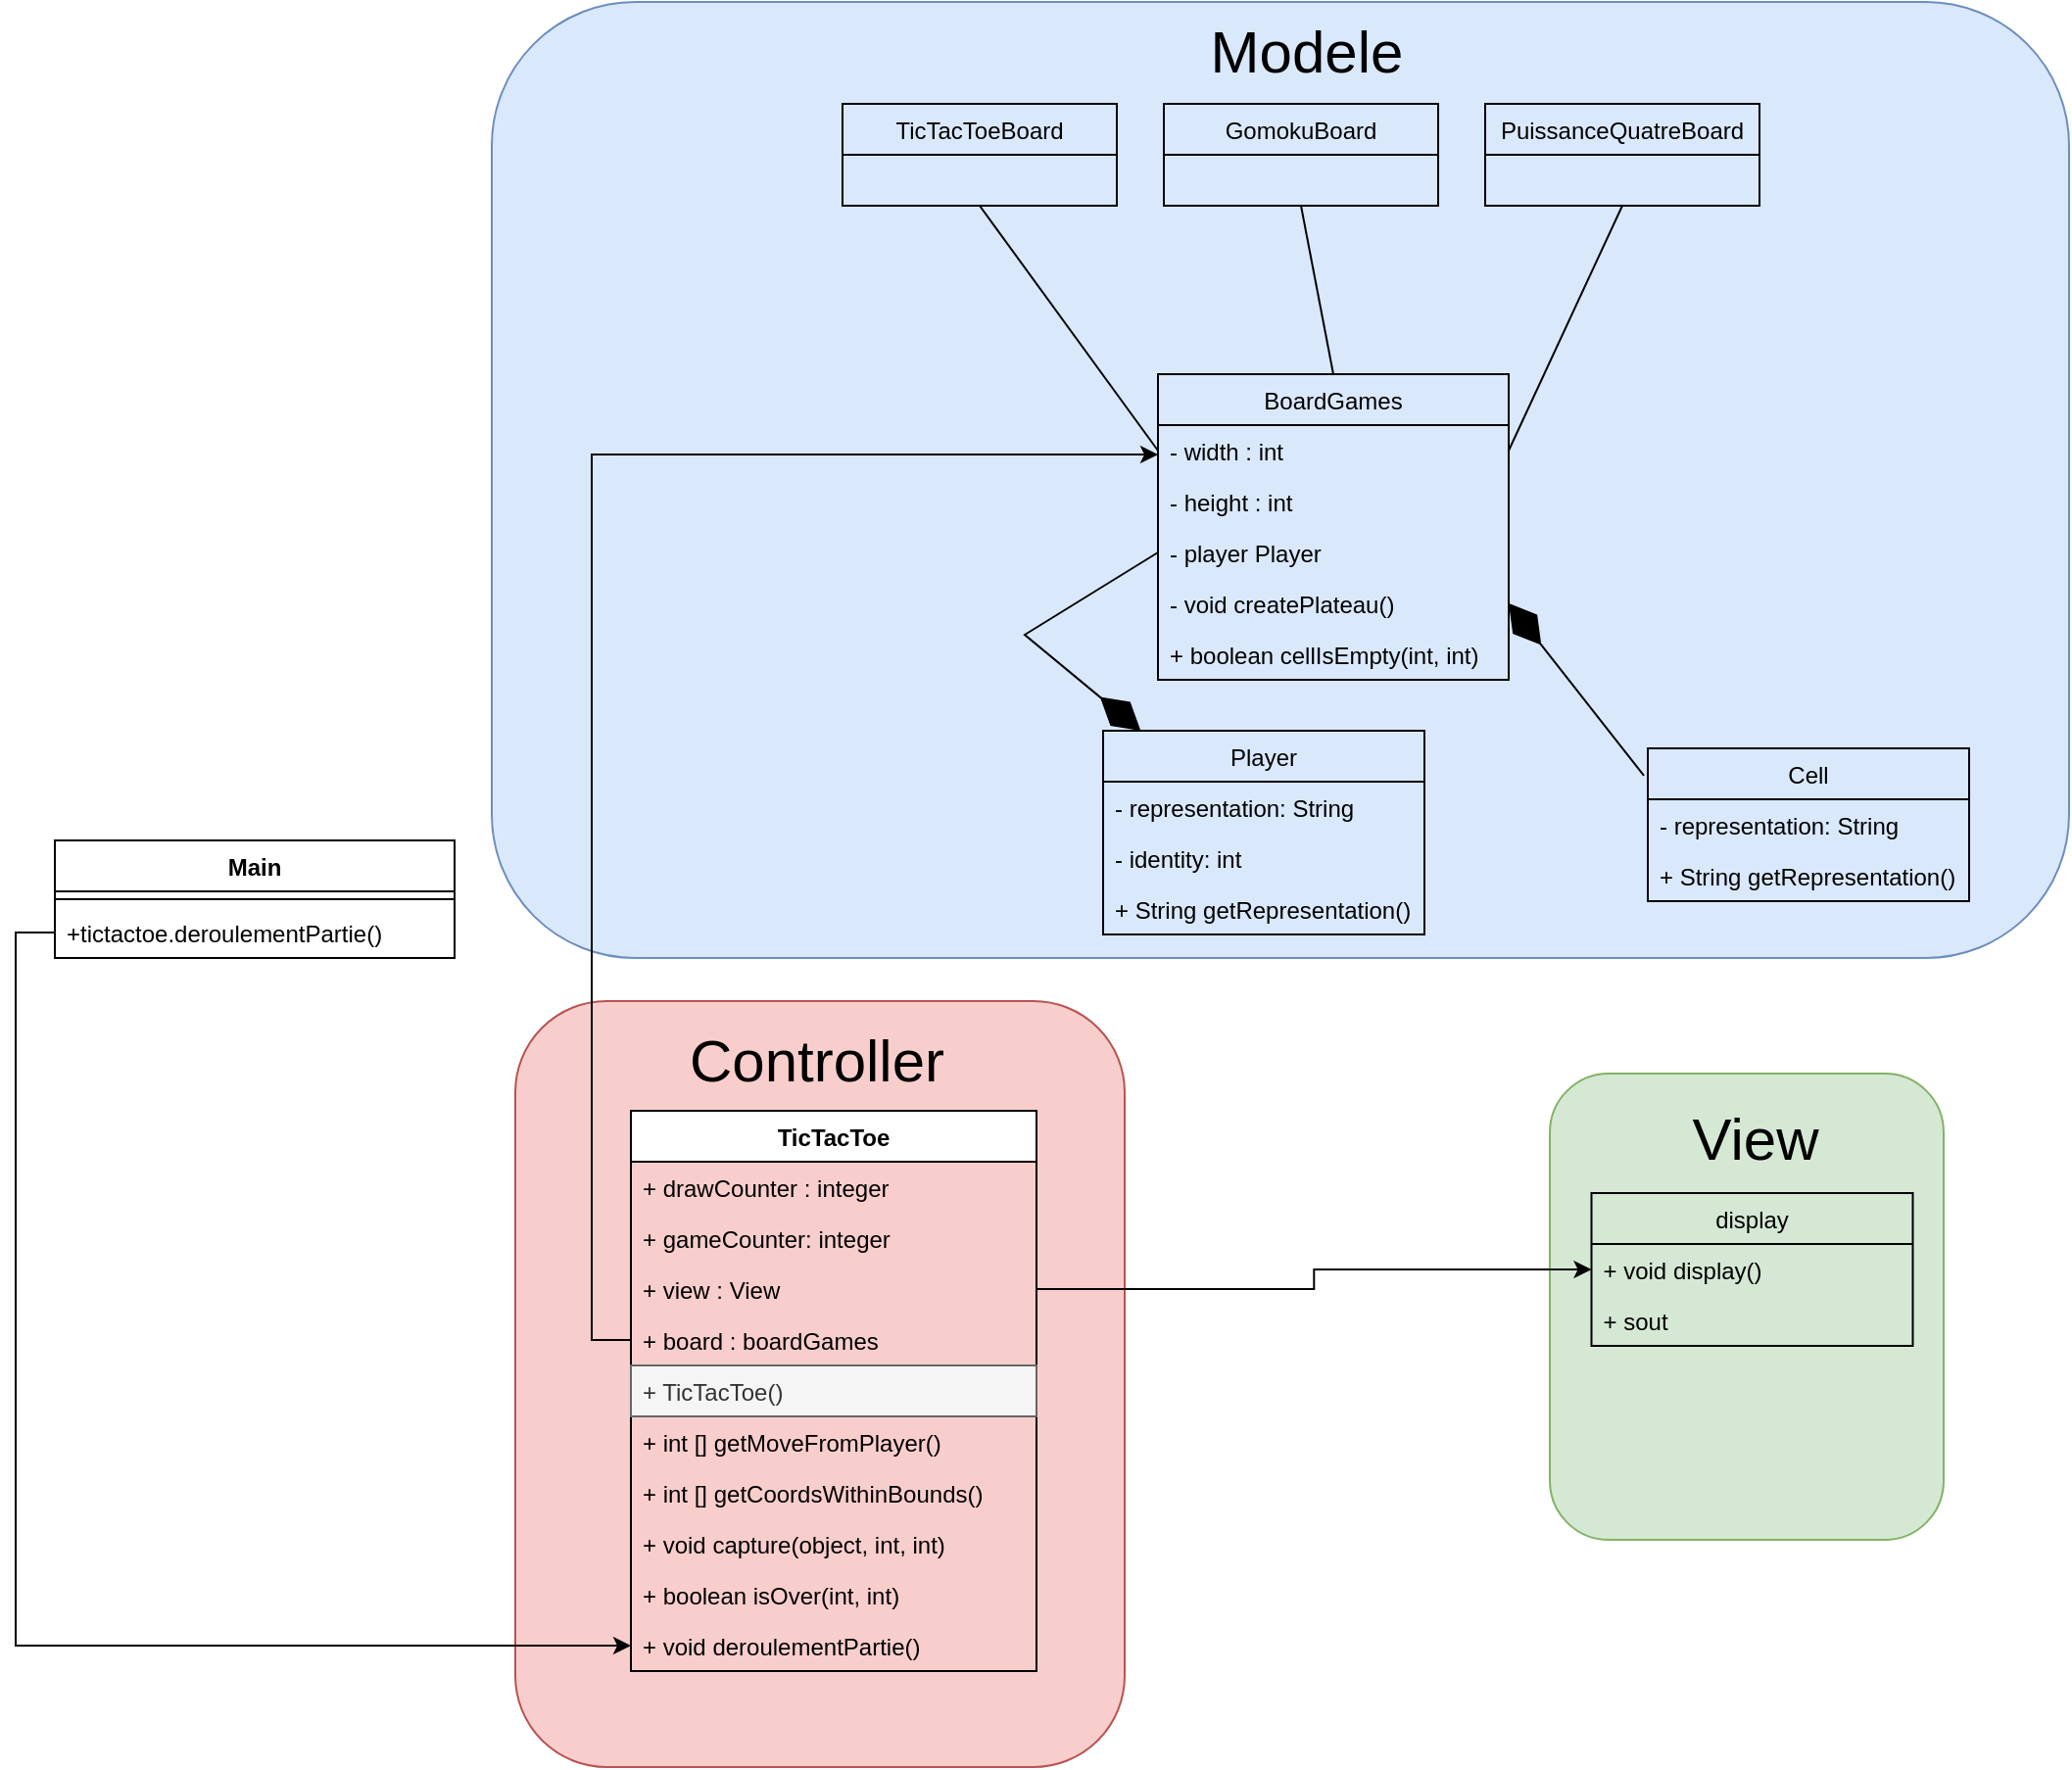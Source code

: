 <mxfile version="20.7.4" type="device"><diagram id="bqlz8uIu0lZuvbZQ3lSX" name="Page-1"><mxGraphModel dx="2049" dy="2306" grid="0" gridSize="10" guides="1" tooltips="1" connect="1" arrows="1" fold="1" page="1" pageScale="1" pageWidth="827" pageHeight="1169" math="0" shadow="0"><root><mxCell id="0"/><mxCell id="1" parent="0"/><mxCell id="lz5NGOsJeamxbzoGbkWV-70" value="" style="rounded=1;whiteSpace=wrap;html=1;fontSize=30;fillColor=#d5e8d4;strokeColor=#82b366;" parent="1" vertex="1"><mxGeometry x="825" y="230" width="201" height="238" as="geometry"/></mxCell><mxCell id="lz5NGOsJeamxbzoGbkWV-68" value="" style="rounded=1;whiteSpace=wrap;html=1;fontSize=30;fillColor=#f8cecc;strokeColor=#b85450;" parent="1" vertex="1"><mxGeometry x="297" y="193" width="311" height="391" as="geometry"/></mxCell><mxCell id="lz5NGOsJeamxbzoGbkWV-66" value="" style="rounded=1;whiteSpace=wrap;html=1;fillColor=#dae8fc;strokeColor=#6c8ebf;" parent="1" vertex="1"><mxGeometry x="285" y="-317" width="805" height="488" as="geometry"/></mxCell><mxCell id="lz5NGOsJeamxbzoGbkWV-1" value="Player" style="swimlane;fontStyle=0;childLayout=stackLayout;horizontal=1;startSize=26;fillColor=none;horizontalStack=0;resizeParent=1;resizeParentMax=0;resizeLast=0;collapsible=1;marginBottom=0;" parent="1" vertex="1"><mxGeometry x="597" y="55" width="164" height="104" as="geometry"/></mxCell><mxCell id="lz5NGOsJeamxbzoGbkWV-2" value="- representation: String" style="text;strokeColor=none;fillColor=none;align=left;verticalAlign=top;spacingLeft=4;spacingRight=4;overflow=hidden;rotatable=0;points=[[0,0.5],[1,0.5]];portConstraint=eastwest;" parent="lz5NGOsJeamxbzoGbkWV-1" vertex="1"><mxGeometry y="26" width="164" height="26" as="geometry"/></mxCell><mxCell id="lz5NGOsJeamxbzoGbkWV-3" value="- identity: int" style="text;strokeColor=none;fillColor=none;align=left;verticalAlign=top;spacingLeft=4;spacingRight=4;overflow=hidden;rotatable=0;points=[[0,0.5],[1,0.5]];portConstraint=eastwest;" parent="lz5NGOsJeamxbzoGbkWV-1" vertex="1"><mxGeometry y="52" width="164" height="26" as="geometry"/></mxCell><mxCell id="lz5NGOsJeamxbzoGbkWV-4" value="+ String getRepresentation()" style="text;strokeColor=none;fillColor=none;align=left;verticalAlign=top;spacingLeft=4;spacingRight=4;overflow=hidden;rotatable=0;points=[[0,0.5],[1,0.5]];portConstraint=eastwest;" parent="lz5NGOsJeamxbzoGbkWV-1" vertex="1"><mxGeometry y="78" width="164" height="26" as="geometry"/></mxCell><mxCell id="lz5NGOsJeamxbzoGbkWV-5" value="Cell" style="swimlane;fontStyle=0;childLayout=stackLayout;horizontal=1;startSize=26;fillColor=none;horizontalStack=0;resizeParent=1;resizeParentMax=0;resizeLast=0;collapsible=1;marginBottom=0;" parent="1" vertex="1"><mxGeometry x="875" y="64" width="164" height="78" as="geometry"/></mxCell><mxCell id="lz5NGOsJeamxbzoGbkWV-6" value="- representation: String" style="text;strokeColor=none;fillColor=none;align=left;verticalAlign=top;spacingLeft=4;spacingRight=4;overflow=hidden;rotatable=0;points=[[0,0.5],[1,0.5]];portConstraint=eastwest;" parent="lz5NGOsJeamxbzoGbkWV-5" vertex="1"><mxGeometry y="26" width="164" height="26" as="geometry"/></mxCell><mxCell id="lz5NGOsJeamxbzoGbkWV-8" value="+ String getRepresentation()" style="text;strokeColor=none;fillColor=none;align=left;verticalAlign=top;spacingLeft=4;spacingRight=4;overflow=hidden;rotatable=0;points=[[0,0.5],[1,0.5]];portConstraint=eastwest;" parent="lz5NGOsJeamxbzoGbkWV-5" vertex="1"><mxGeometry y="52" width="164" height="26" as="geometry"/></mxCell><mxCell id="lz5NGOsJeamxbzoGbkWV-9" value="TicTacToe" style="swimlane;fontStyle=1;align=center;verticalAlign=top;childLayout=stackLayout;horizontal=1;startSize=26;horizontalStack=0;resizeParent=1;resizeParentMax=0;resizeLast=0;collapsible=1;marginBottom=0;" parent="1" vertex="1"><mxGeometry x="356" y="249" width="207" height="286" as="geometry"><mxRectangle x="221" y="193" width="92" height="26" as="alternateBounds"/></mxGeometry></mxCell><mxCell id="lz5NGOsJeamxbzoGbkWV-12" value="+ drawCounter : integer&#10;" style="text;strokeColor=none;fillColor=none;align=left;verticalAlign=top;spacingLeft=4;spacingRight=4;overflow=hidden;rotatable=0;points=[[0,0.5],[1,0.5]];portConstraint=eastwest;" parent="lz5NGOsJeamxbzoGbkWV-9" vertex="1"><mxGeometry y="26" width="207" height="26" as="geometry"/></mxCell><mxCell id="lz5NGOsJeamxbzoGbkWV-14" value="+ gameCounter: integer&#10;" style="text;strokeColor=none;fillColor=none;align=left;verticalAlign=top;spacingLeft=4;spacingRight=4;overflow=hidden;rotatable=0;points=[[0,0.5],[1,0.5]];portConstraint=eastwest;" parent="lz5NGOsJeamxbzoGbkWV-9" vertex="1"><mxGeometry y="52" width="207" height="26" as="geometry"/></mxCell><mxCell id="lz5NGOsJeamxbzoGbkWV-81" value="+ view : View" style="text;strokeColor=none;fillColor=none;align=left;verticalAlign=top;spacingLeft=4;spacingRight=4;overflow=hidden;rotatable=0;points=[[0,0.5],[1,0.5]];portConstraint=eastwest;" parent="lz5NGOsJeamxbzoGbkWV-9" vertex="1"><mxGeometry y="78" width="207" height="26" as="geometry"/></mxCell><mxCell id="lz5NGOsJeamxbzoGbkWV-82" value="+ board : boardGames" style="text;strokeColor=none;fillColor=none;align=left;verticalAlign=top;spacingLeft=4;spacingRight=4;overflow=hidden;rotatable=0;points=[[0,0.5],[1,0.5]];portConstraint=eastwest;" parent="lz5NGOsJeamxbzoGbkWV-9" vertex="1"><mxGeometry y="104" width="207" height="26" as="geometry"/></mxCell><mxCell id="lz5NGOsJeamxbzoGbkWV-34" value="+ TicTacToe()" style="text;align=left;verticalAlign=top;spacingLeft=4;spacingRight=4;overflow=hidden;rotatable=0;points=[[0,0.5],[1,0.5]];portConstraint=eastwest;fillColor=#f5f5f5;fontColor=#333333;strokeColor=#666666;" parent="lz5NGOsJeamxbzoGbkWV-9" vertex="1"><mxGeometry y="130" width="207" height="26" as="geometry"/></mxCell><mxCell id="lz5NGOsJeamxbzoGbkWV-16" value="+ int [] getMoveFromPlayer()&#10;" style="text;strokeColor=none;fillColor=none;align=left;verticalAlign=top;spacingLeft=4;spacingRight=4;overflow=hidden;rotatable=0;points=[[0,0.5],[1,0.5]];portConstraint=eastwest;" parent="lz5NGOsJeamxbzoGbkWV-9" vertex="1"><mxGeometry y="156" width="207" height="26" as="geometry"/></mxCell><mxCell id="lz5NGOsJeamxbzoGbkWV-17" value="+ int [] getCoordsWithinBounds()" style="text;strokeColor=none;fillColor=none;align=left;verticalAlign=top;spacingLeft=4;spacingRight=4;overflow=hidden;rotatable=0;points=[[0,0.5],[1,0.5]];portConstraint=eastwest;" parent="lz5NGOsJeamxbzoGbkWV-9" vertex="1"><mxGeometry y="182" width="207" height="26" as="geometry"/></mxCell><mxCell id="lz5NGOsJeamxbzoGbkWV-19" value="+ void capture(object, int, int)" style="text;strokeColor=none;fillColor=none;align=left;verticalAlign=top;spacingLeft=4;spacingRight=4;overflow=hidden;rotatable=0;points=[[0,0.5],[1,0.5]];portConstraint=eastwest;" parent="lz5NGOsJeamxbzoGbkWV-9" vertex="1"><mxGeometry y="208" width="207" height="26" as="geometry"/></mxCell><mxCell id="lz5NGOsJeamxbzoGbkWV-20" value="+ boolean isOver(int, int)" style="text;strokeColor=none;fillColor=none;align=left;verticalAlign=top;spacingLeft=4;spacingRight=4;overflow=hidden;rotatable=0;points=[[0,0.5],[1,0.5]];portConstraint=eastwest;" parent="lz5NGOsJeamxbzoGbkWV-9" vertex="1"><mxGeometry y="234" width="207" height="26" as="geometry"/></mxCell><mxCell id="lz5NGOsJeamxbzoGbkWV-21" value="+ void deroulementPartie()" style="text;strokeColor=none;fillColor=none;align=left;verticalAlign=top;spacingLeft=4;spacingRight=4;overflow=hidden;rotatable=0;points=[[0,0.5],[1,0.5]];portConstraint=eastwest;" parent="lz5NGOsJeamxbzoGbkWV-9" vertex="1"><mxGeometry y="260" width="207" height="26" as="geometry"/></mxCell><mxCell id="lz5NGOsJeamxbzoGbkWV-26" value="Main" style="swimlane;fontStyle=1;align=center;verticalAlign=top;childLayout=stackLayout;horizontal=1;startSize=26;horizontalStack=0;resizeParent=1;resizeParentMax=0;resizeLast=0;collapsible=1;marginBottom=0;" parent="1" vertex="1"><mxGeometry x="62" y="111" width="204" height="60" as="geometry"/></mxCell><mxCell id="lz5NGOsJeamxbzoGbkWV-28" value="" style="line;strokeWidth=1;fillColor=none;align=left;verticalAlign=middle;spacingTop=-1;spacingLeft=3;spacingRight=3;rotatable=0;labelPosition=right;points=[];portConstraint=eastwest;strokeColor=inherit;" parent="lz5NGOsJeamxbzoGbkWV-26" vertex="1"><mxGeometry y="26" width="204" height="8" as="geometry"/></mxCell><mxCell id="lz5NGOsJeamxbzoGbkWV-29" value="+tictactoe.deroulementPartie()" style="text;strokeColor=none;fillColor=none;align=left;verticalAlign=top;spacingLeft=4;spacingRight=4;overflow=hidden;rotatable=0;points=[[0,0.5],[1,0.5]];portConstraint=eastwest;" parent="lz5NGOsJeamxbzoGbkWV-26" vertex="1"><mxGeometry y="34" width="204" height="26" as="geometry"/></mxCell><mxCell id="lz5NGOsJeamxbzoGbkWV-30" style="edgeStyle=orthogonalEdgeStyle;rounded=0;orthogonalLoop=1;jettySize=auto;html=1;exitX=0;exitY=0.5;exitDx=0;exitDy=0;entryX=0;entryY=0.5;entryDx=0;entryDy=0;" parent="1" source="lz5NGOsJeamxbzoGbkWV-29" target="lz5NGOsJeamxbzoGbkWV-21" edge="1"><mxGeometry relative="1" as="geometry"/></mxCell><mxCell id="lz5NGOsJeamxbzoGbkWV-35" value="" style="endArrow=diamondThin;endFill=1;endSize=24;html=1;rounded=0;exitX=-0.012;exitY=0.179;exitDx=0;exitDy=0;exitPerimeter=0;entryX=1;entryY=0.5;entryDx=0;entryDy=0;" parent="1" source="lz5NGOsJeamxbzoGbkWV-5" target="lz5NGOsJeamxbzoGbkWV-91" edge="1"><mxGeometry width="160" relative="1" as="geometry"><mxPoint x="492" y="409" as="sourcePoint"/><mxPoint x="332" y="409" as="targetPoint"/></mxGeometry></mxCell><mxCell id="lz5NGOsJeamxbzoGbkWV-44" value="BoardGames" style="swimlane;fontStyle=0;childLayout=stackLayout;horizontal=1;startSize=26;fillColor=none;horizontalStack=0;resizeParent=1;resizeParentMax=0;resizeLast=0;collapsible=1;marginBottom=0;" parent="1" vertex="1"><mxGeometry x="625" y="-127" width="179" height="156" as="geometry"/></mxCell><mxCell id="lz5NGOsJeamxbzoGbkWV-45" value="- width : int" style="text;strokeColor=none;fillColor=none;align=left;verticalAlign=top;spacingLeft=4;spacingRight=4;overflow=hidden;rotatable=0;points=[[0,0.5],[1,0.5]];portConstraint=eastwest;" parent="lz5NGOsJeamxbzoGbkWV-44" vertex="1"><mxGeometry y="26" width="179" height="26" as="geometry"/></mxCell><mxCell id="lz5NGOsJeamxbzoGbkWV-46" value="- height : int" style="text;strokeColor=none;fillColor=none;align=left;verticalAlign=top;spacingLeft=4;spacingRight=4;overflow=hidden;rotatable=0;points=[[0,0.5],[1,0.5]];portConstraint=eastwest;" parent="lz5NGOsJeamxbzoGbkWV-44" vertex="1"><mxGeometry y="52" width="179" height="26" as="geometry"/></mxCell><mxCell id="lz5NGOsJeamxbzoGbkWV-89" value="- player Player" style="text;strokeColor=none;fillColor=none;align=left;verticalAlign=top;spacingLeft=4;spacingRight=4;overflow=hidden;rotatable=0;points=[[0,0.5],[1,0.5]];portConstraint=eastwest;" parent="lz5NGOsJeamxbzoGbkWV-44" vertex="1"><mxGeometry y="78" width="179" height="26" as="geometry"/></mxCell><mxCell id="lz5NGOsJeamxbzoGbkWV-91" value="- void createPlateau()" style="text;strokeColor=none;fillColor=none;align=left;verticalAlign=top;spacingLeft=4;spacingRight=4;overflow=hidden;rotatable=0;points=[[0,0.5],[1,0.5]];portConstraint=eastwest;" parent="lz5NGOsJeamxbzoGbkWV-44" vertex="1"><mxGeometry y="104" width="179" height="26" as="geometry"/></mxCell><mxCell id="lz5NGOsJeamxbzoGbkWV-95" value="+ boolean cellIsEmpty(int, int)" style="text;strokeColor=none;fillColor=none;align=left;verticalAlign=top;spacingLeft=4;spacingRight=4;overflow=hidden;rotatable=0;points=[[0,0.5],[1,0.5]];portConstraint=eastwest;" parent="lz5NGOsJeamxbzoGbkWV-44" vertex="1"><mxGeometry y="130" width="179" height="26" as="geometry"/></mxCell><mxCell id="lz5NGOsJeamxbzoGbkWV-48" value="PuissanceQuatreBoard" style="swimlane;fontStyle=0;childLayout=stackLayout;horizontal=1;startSize=26;fillColor=none;horizontalStack=0;resizeParent=1;resizeParentMax=0;resizeLast=0;collapsible=1;marginBottom=0;" parent="1" vertex="1"><mxGeometry x="792" y="-265" width="140" height="52" as="geometry"/></mxCell><mxCell id="lz5NGOsJeamxbzoGbkWV-52" value="GomokuBoard" style="swimlane;fontStyle=0;childLayout=stackLayout;horizontal=1;startSize=26;fillColor=none;horizontalStack=0;resizeParent=1;resizeParentMax=0;resizeLast=0;collapsible=1;marginBottom=0;" parent="1" vertex="1"><mxGeometry x="628" y="-265" width="140" height="52" as="geometry"/></mxCell><mxCell id="lz5NGOsJeamxbzoGbkWV-56" value="TicTacToeBoard" style="swimlane;fontStyle=0;childLayout=stackLayout;horizontal=1;startSize=26;fillColor=none;horizontalStack=0;resizeParent=1;resizeParentMax=0;resizeLast=0;collapsible=1;marginBottom=0;" parent="1" vertex="1"><mxGeometry x="464" y="-265" width="140" height="52" as="geometry"/></mxCell><mxCell id="lz5NGOsJeamxbzoGbkWV-63" value="" style="endArrow=none;html=1;rounded=0;entryX=0.5;entryY=1;entryDx=0;entryDy=0;exitX=0;exitY=0.5;exitDx=0;exitDy=0;" parent="1" source="lz5NGOsJeamxbzoGbkWV-45" target="lz5NGOsJeamxbzoGbkWV-56" edge="1"><mxGeometry width="50" height="50" relative="1" as="geometry"><mxPoint x="398" y="134" as="sourcePoint"/><mxPoint x="448" y="84" as="targetPoint"/></mxGeometry></mxCell><mxCell id="lz5NGOsJeamxbzoGbkWV-64" value="" style="endArrow=none;html=1;rounded=0;entryX=0.5;entryY=1;entryDx=0;entryDy=0;exitX=0.5;exitY=0;exitDx=0;exitDy=0;" parent="1" source="lz5NGOsJeamxbzoGbkWV-44" target="lz5NGOsJeamxbzoGbkWV-52" edge="1"><mxGeometry width="50" height="50" relative="1" as="geometry"><mxPoint x="551" y="91" as="sourcePoint"/><mxPoint x="461" y="-65" as="targetPoint"/></mxGeometry></mxCell><mxCell id="lz5NGOsJeamxbzoGbkWV-65" value="" style="endArrow=none;html=1;rounded=0;entryX=0.5;entryY=1;entryDx=0;entryDy=0;exitX=1;exitY=0.5;exitDx=0;exitDy=0;" parent="1" source="lz5NGOsJeamxbzoGbkWV-45" target="lz5NGOsJeamxbzoGbkWV-48" edge="1"><mxGeometry width="50" height="50" relative="1" as="geometry"><mxPoint x="561" y="101" as="sourcePoint"/><mxPoint x="471" y="-55" as="targetPoint"/></mxGeometry></mxCell><mxCell id="lz5NGOsJeamxbzoGbkWV-67" value="&lt;font style=&quot;font-size: 30px;&quot;&gt;Modele&lt;/font&gt;" style="text;html=1;strokeColor=none;fillColor=none;align=center;verticalAlign=middle;whiteSpace=wrap;rounded=0;" parent="1" vertex="1"><mxGeometry x="654" y="-307" width="94" height="30" as="geometry"/></mxCell><mxCell id="lz5NGOsJeamxbzoGbkWV-69" value="&lt;font style=&quot;font-size: 30px;&quot;&gt;Controller&lt;/font&gt;" style="text;html=1;strokeColor=none;fillColor=none;align=center;verticalAlign=middle;whiteSpace=wrap;rounded=0;" parent="1" vertex="1"><mxGeometry x="370.25" y="208" width="161.5" height="30" as="geometry"/></mxCell><mxCell id="lz5NGOsJeamxbzoGbkWV-71" value="&lt;font style=&quot;font-size: 30px;&quot;&gt;View&lt;/font&gt;" style="text;html=1;strokeColor=none;fillColor=none;align=center;verticalAlign=middle;whiteSpace=wrap;rounded=0;" parent="1" vertex="1"><mxGeometry x="848.75" y="248" width="161.5" height="30" as="geometry"/></mxCell><mxCell id="lz5NGOsJeamxbzoGbkWV-76" value="display" style="swimlane;fontStyle=0;childLayout=stackLayout;horizontal=1;startSize=26;fillColor=none;horizontalStack=0;resizeParent=1;resizeParentMax=0;resizeLast=0;collapsible=1;marginBottom=0;" parent="1" vertex="1"><mxGeometry x="846.25" y="291" width="164" height="78" as="geometry"/></mxCell><mxCell id="lz5NGOsJeamxbzoGbkWV-15" value="+ void display()&#10;&#10;" style="text;strokeColor=none;fillColor=none;align=left;verticalAlign=top;spacingLeft=4;spacingRight=4;overflow=hidden;rotatable=0;points=[[0,0.5],[1,0.5]];portConstraint=eastwest;" parent="lz5NGOsJeamxbzoGbkWV-76" vertex="1"><mxGeometry y="26" width="164" height="26" as="geometry"/></mxCell><mxCell id="lz5NGOsJeamxbzoGbkWV-86" value="+ sout" style="text;strokeColor=none;fillColor=none;align=left;verticalAlign=top;spacingLeft=4;spacingRight=4;overflow=hidden;rotatable=0;points=[[0,0.5],[1,0.5]];portConstraint=eastwest;" parent="lz5NGOsJeamxbzoGbkWV-76" vertex="1"><mxGeometry y="52" width="164" height="26" as="geometry"/></mxCell><mxCell id="lz5NGOsJeamxbzoGbkWV-87" style="edgeStyle=orthogonalEdgeStyle;rounded=0;orthogonalLoop=1;jettySize=auto;html=1;exitX=1;exitY=0.5;exitDx=0;exitDy=0;entryX=0;entryY=0.5;entryDx=0;entryDy=0;fontSize=23;" parent="1" source="lz5NGOsJeamxbzoGbkWV-81" target="lz5NGOsJeamxbzoGbkWV-15" edge="1"><mxGeometry relative="1" as="geometry"/></mxCell><mxCell id="lz5NGOsJeamxbzoGbkWV-88" style="edgeStyle=orthogonalEdgeStyle;rounded=0;orthogonalLoop=1;jettySize=auto;html=1;exitX=0;exitY=0.5;exitDx=0;exitDy=0;fontSize=23;" parent="1" source="lz5NGOsJeamxbzoGbkWV-82" target="lz5NGOsJeamxbzoGbkWV-44" edge="1"><mxGeometry relative="1" as="geometry"><Array as="points"><mxPoint x="336" y="366"/><mxPoint x="336" y="-86"/></Array></mxGeometry></mxCell><mxCell id="lz5NGOsJeamxbzoGbkWV-90" value="" style="endArrow=diamondThin;endFill=1;endSize=24;html=1;rounded=0;fontSize=23;exitX=0;exitY=0.5;exitDx=0;exitDy=0;" parent="1" source="lz5NGOsJeamxbzoGbkWV-89" target="lz5NGOsJeamxbzoGbkWV-1" edge="1"><mxGeometry width="160" relative="1" as="geometry"><mxPoint x="384" y="183" as="sourcePoint"/><mxPoint x="544" y="183" as="targetPoint"/><Array as="points"><mxPoint x="557" y="6"/></Array></mxGeometry></mxCell></root></mxGraphModel></diagram></mxfile>